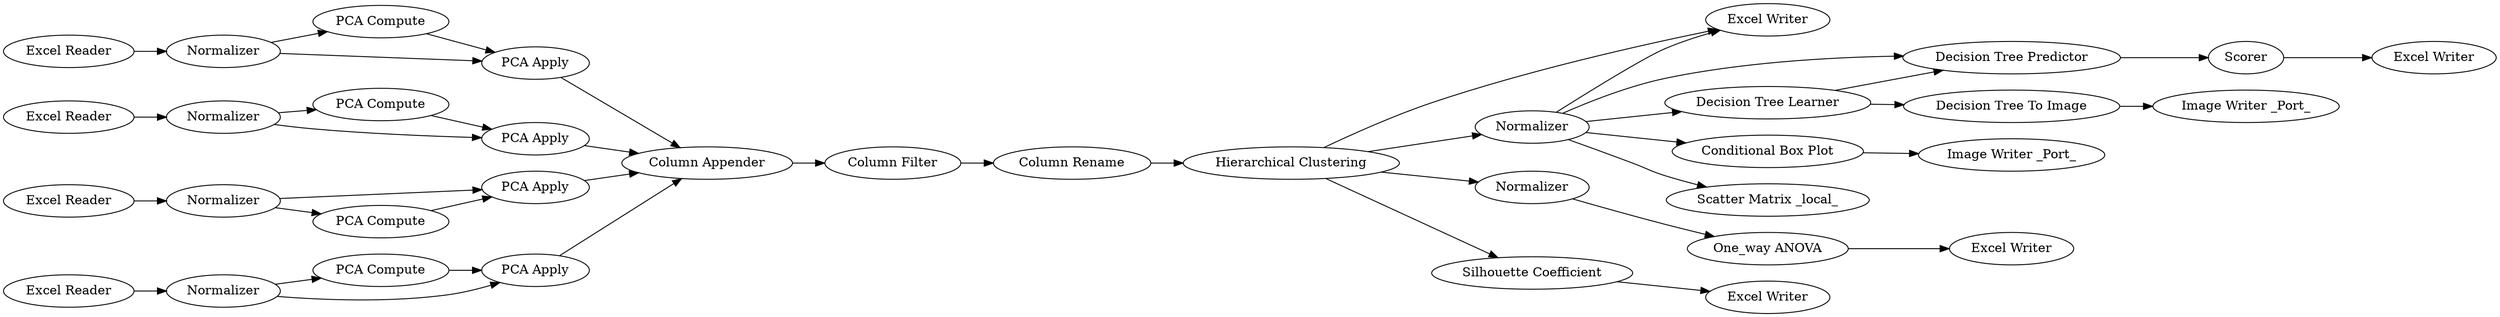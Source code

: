 digraph {
	18 -> 30
	6 -> 5
	20 -> 21
	37 -> 25
	24 -> 28
	14 -> 16
	15 -> 14
	10 -> 3
	11 -> 5
	9 -> 13
	7 -> 12
	18 -> 27
	23 -> 35
	37 -> 24
	17 -> 15
	11 -> 6
	12 -> 13
	12 -> 9
	4 -> 11
	18 -> 22
	25 -> 26
	37 -> 38
	22 -> 40
	10 -> 2
	13 -> 19
	15 -> 16
	1 -> 10
	18 -> 37
	21 -> 18
	37 -> 30
	24 -> 25
	27 -> 23
	3 -> 19
	38 -> 39
	37 -> 33
	16 -> 19
	19 -> 20
	26 -> 34
	2 -> 3
	5 -> 19
	28 -> 29
	27 [label=Normalizer]
	7 [label="Excel Reader"]
	9 [label="PCA Compute"]
	18 [label="Hierarchical Clustering"]
	21 [label="Column Rename"]
	26 [label=Scorer]
	17 [label="Excel Reader"]
	3 [label="PCA Apply"]
	19 [label="Column Appender"]
	24 [label="Decision Tree Learner"]
	6 [label="PCA Compute"]
	15 [label=Normalizer]
	25 [label="Decision Tree Predictor"]
	12 [label=Normalizer]
	10 [label=Normalizer]
	16 [label="PCA Apply"]
	1 [label="Excel Reader"]
	22 [label="Silhouette Coefficient"]
	28 [label="Decision Tree To Image"]
	11 [label=Normalizer]
	4 [label="Excel Reader"]
	23 [label="One_way ANOVA"]
	14 [label="PCA Compute"]
	38 [label="Conditional Box Plot"]
	5 [label="PCA Apply"]
	13 [label="PCA Apply"]
	20 [label="Column Filter"]
	35 [label="Excel Writer"]
	34 [label="Excel Writer"]
	29 [label="Image Writer _Port_"]
	40 [label="Excel Writer"]
	39 [label="Image Writer _Port_"]
	33 [label="Scatter Matrix _local_"]
	30 [label="Excel Writer"]
	2 [label="PCA Compute"]
	37 [label=Normalizer]
	rankdir=LR
}
